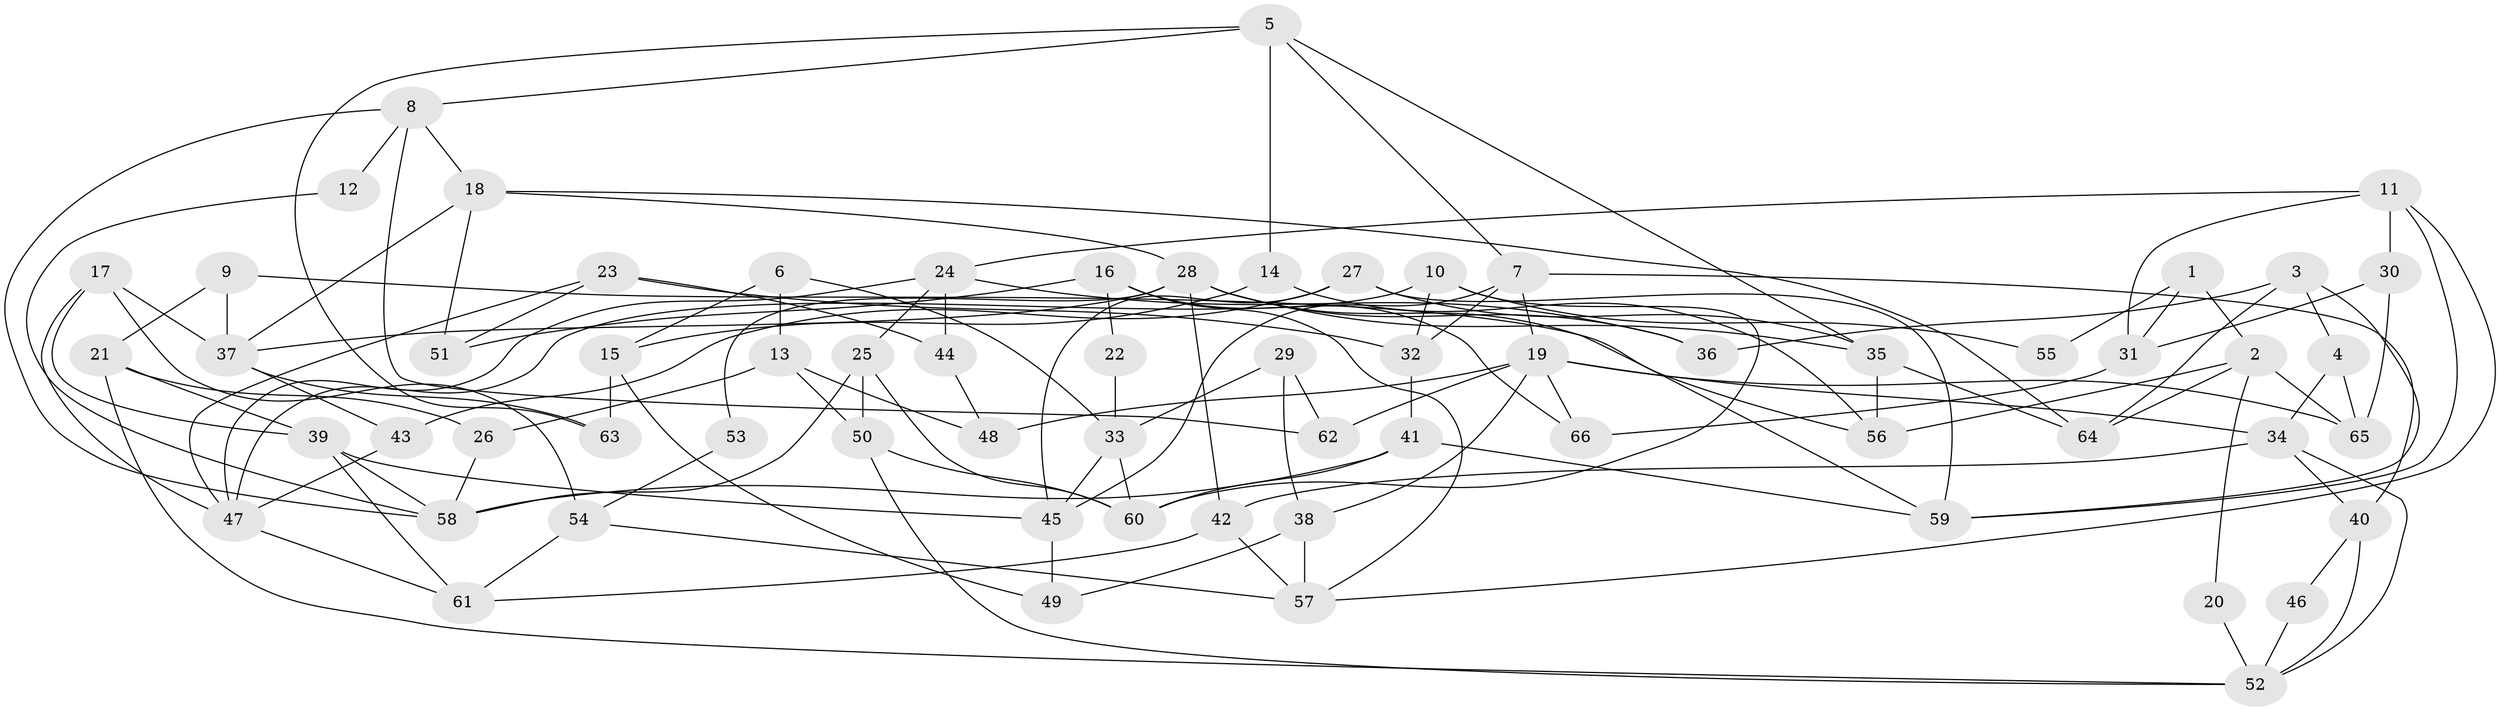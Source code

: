 // Generated by graph-tools (version 1.1) at 2025/02/03/09/25 03:02:11]
// undirected, 66 vertices, 132 edges
graph export_dot {
graph [start="1"]
  node [color=gray90,style=filled];
  1;
  2;
  3;
  4;
  5;
  6;
  7;
  8;
  9;
  10;
  11;
  12;
  13;
  14;
  15;
  16;
  17;
  18;
  19;
  20;
  21;
  22;
  23;
  24;
  25;
  26;
  27;
  28;
  29;
  30;
  31;
  32;
  33;
  34;
  35;
  36;
  37;
  38;
  39;
  40;
  41;
  42;
  43;
  44;
  45;
  46;
  47;
  48;
  49;
  50;
  51;
  52;
  53;
  54;
  55;
  56;
  57;
  58;
  59;
  60;
  61;
  62;
  63;
  64;
  65;
  66;
  1 -- 31;
  1 -- 2;
  1 -- 55;
  2 -- 65;
  2 -- 64;
  2 -- 20;
  2 -- 56;
  3 -- 59;
  3 -- 36;
  3 -- 4;
  3 -- 64;
  4 -- 65;
  4 -- 34;
  5 -- 8;
  5 -- 63;
  5 -- 7;
  5 -- 14;
  5 -- 35;
  6 -- 15;
  6 -- 13;
  6 -- 33;
  7 -- 32;
  7 -- 19;
  7 -- 40;
  7 -- 45;
  8 -- 18;
  8 -- 58;
  8 -- 12;
  8 -- 62;
  9 -- 37;
  9 -- 56;
  9 -- 21;
  10 -- 60;
  10 -- 47;
  10 -- 32;
  10 -- 55;
  11 -- 24;
  11 -- 59;
  11 -- 30;
  11 -- 31;
  11 -- 57;
  12 -- 58;
  13 -- 50;
  13 -- 48;
  13 -- 26;
  14 -- 56;
  14 -- 15;
  15 -- 49;
  15 -- 63;
  16 -- 51;
  16 -- 57;
  16 -- 22;
  16 -- 66;
  17 -- 54;
  17 -- 47;
  17 -- 37;
  17 -- 39;
  18 -- 37;
  18 -- 64;
  18 -- 28;
  18 -- 51;
  19 -- 34;
  19 -- 38;
  19 -- 48;
  19 -- 62;
  19 -- 65;
  19 -- 66;
  20 -- 52;
  21 -- 39;
  21 -- 26;
  21 -- 52;
  22 -- 33;
  23 -- 32;
  23 -- 47;
  23 -- 44;
  23 -- 51;
  24 -- 25;
  24 -- 47;
  24 -- 36;
  24 -- 44;
  25 -- 50;
  25 -- 58;
  25 -- 60;
  26 -- 58;
  27 -- 35;
  27 -- 45;
  27 -- 43;
  27 -- 59;
  28 -- 59;
  28 -- 35;
  28 -- 36;
  28 -- 37;
  28 -- 42;
  28 -- 53;
  29 -- 38;
  29 -- 62;
  29 -- 33;
  30 -- 31;
  30 -- 65;
  31 -- 66;
  32 -- 41;
  33 -- 45;
  33 -- 60;
  34 -- 52;
  34 -- 40;
  34 -- 42;
  35 -- 56;
  35 -- 64;
  37 -- 43;
  37 -- 63;
  38 -- 57;
  38 -- 49;
  39 -- 45;
  39 -- 58;
  39 -- 61;
  40 -- 46;
  40 -- 52;
  41 -- 60;
  41 -- 58;
  41 -- 59;
  42 -- 57;
  42 -- 61;
  43 -- 47;
  44 -- 48;
  45 -- 49;
  46 -- 52;
  47 -- 61;
  50 -- 52;
  50 -- 60;
  53 -- 54;
  54 -- 57;
  54 -- 61;
}
